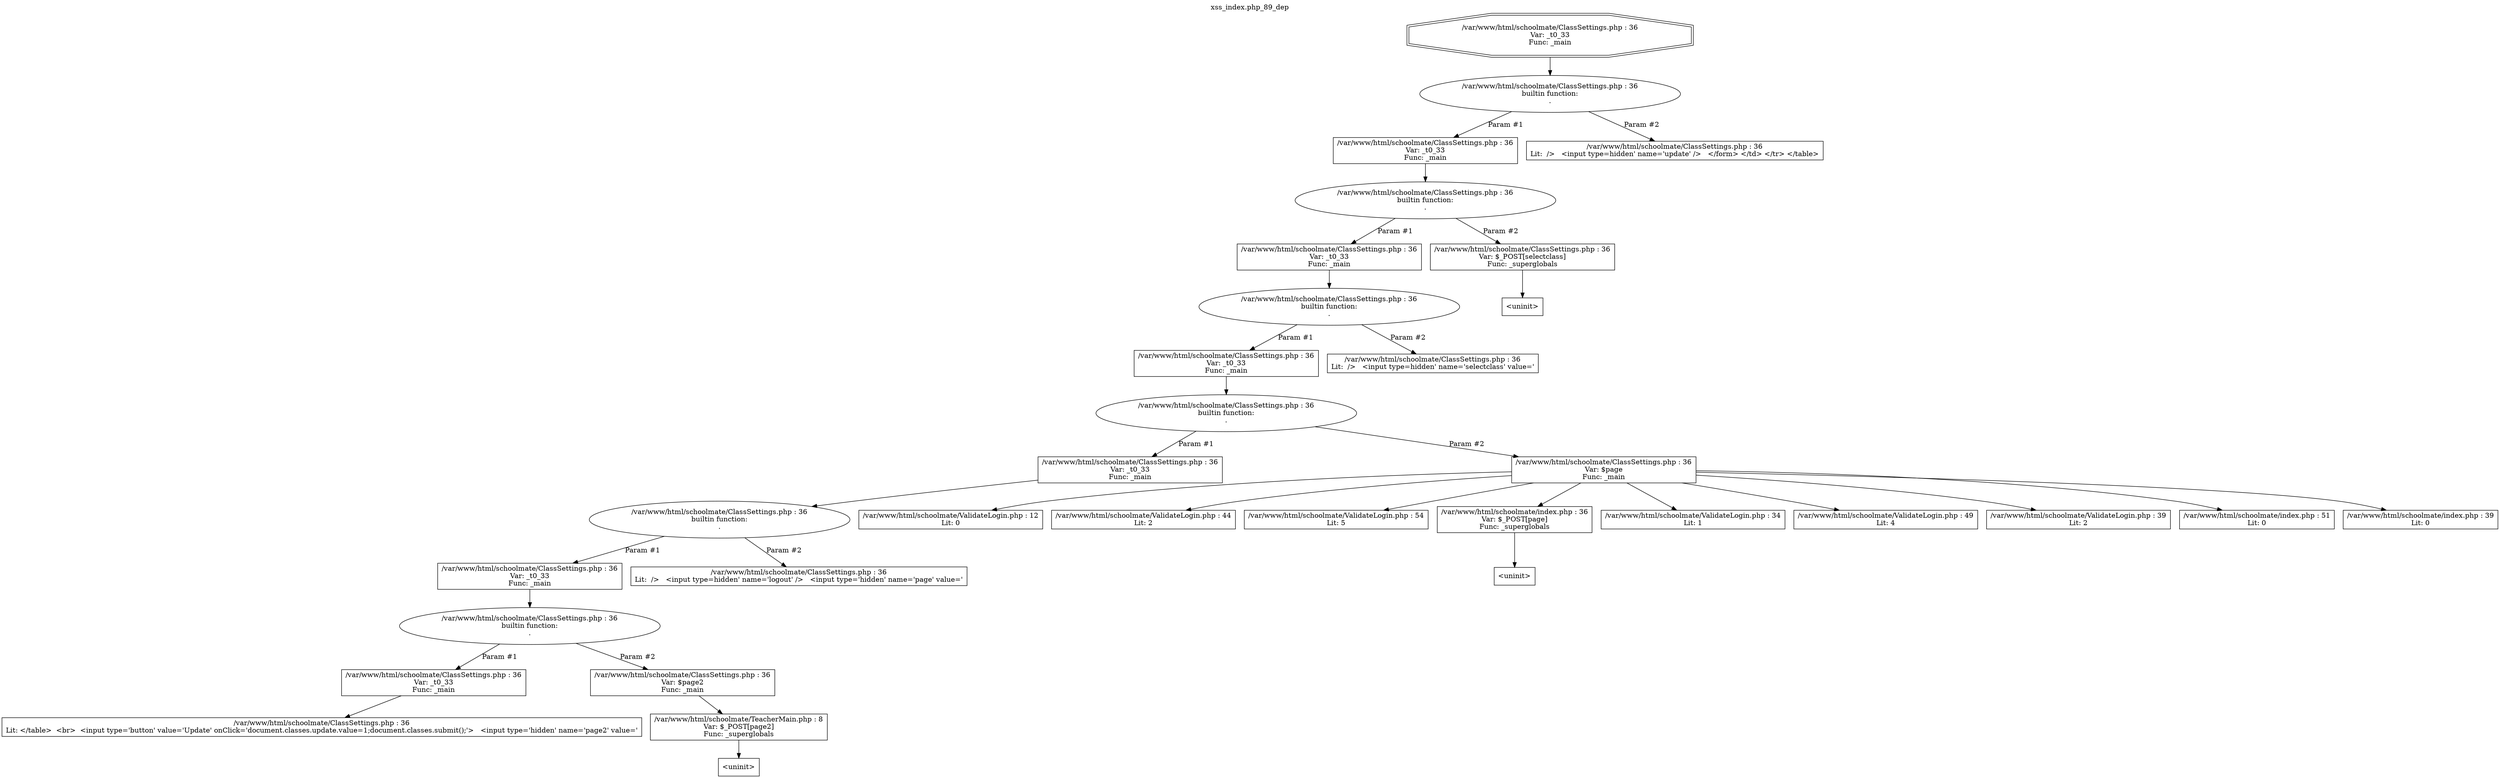 digraph cfg {
  label="xss_index.php_89_dep";
  labelloc=t;
  n1 [shape=doubleoctagon, label="/var/www/html/schoolmate/ClassSettings.php : 36\nVar: _t0_33\nFunc: _main\n"];
  n2 [shape=ellipse, label="/var/www/html/schoolmate/ClassSettings.php : 36\nbuiltin function:\n.\n"];
  n3 [shape=box, label="/var/www/html/schoolmate/ClassSettings.php : 36\nVar: _t0_33\nFunc: _main\n"];
  n4 [shape=ellipse, label="/var/www/html/schoolmate/ClassSettings.php : 36\nbuiltin function:\n.\n"];
  n5 [shape=box, label="/var/www/html/schoolmate/ClassSettings.php : 36\nVar: _t0_33\nFunc: _main\n"];
  n6 [shape=ellipse, label="/var/www/html/schoolmate/ClassSettings.php : 36\nbuiltin function:\n.\n"];
  n7 [shape=box, label="/var/www/html/schoolmate/ClassSettings.php : 36\nVar: _t0_33\nFunc: _main\n"];
  n8 [shape=ellipse, label="/var/www/html/schoolmate/ClassSettings.php : 36\nbuiltin function:\n.\n"];
  n9 [shape=box, label="/var/www/html/schoolmate/ClassSettings.php : 36\nVar: _t0_33\nFunc: _main\n"];
  n10 [shape=ellipse, label="/var/www/html/schoolmate/ClassSettings.php : 36\nbuiltin function:\n.\n"];
  n11 [shape=box, label="/var/www/html/schoolmate/ClassSettings.php : 36\nVar: _t0_33\nFunc: _main\n"];
  n12 [shape=ellipse, label="/var/www/html/schoolmate/ClassSettings.php : 36\nbuiltin function:\n.\n"];
  n13 [shape=box, label="/var/www/html/schoolmate/ClassSettings.php : 36\nVar: _t0_33\nFunc: _main\n"];
  n14 [shape=box, label="/var/www/html/schoolmate/ClassSettings.php : 36\nLit: </table>  <br>  <input type='button' value='Update' onClick='document.classes.update.value=1;document.classes.submit();'>   <input type='hidden' name='page2' value='\n"];
  n15 [shape=box, label="/var/www/html/schoolmate/ClassSettings.php : 36\nVar: $page2\nFunc: _main\n"];
  n16 [shape=box, label="/var/www/html/schoolmate/TeacherMain.php : 8\nVar: $_POST[page2]\nFunc: _superglobals\n"];
  n17 [shape=box, label="<uninit>"];
  n18 [shape=box, label="/var/www/html/schoolmate/ClassSettings.php : 36\nLit:  />   <input type=hidden' name='logout' />   <input type='hidden' name='page' value='\n"];
  n19 [shape=box, label="/var/www/html/schoolmate/ClassSettings.php : 36\nVar: $page\nFunc: _main\n"];
  n20 [shape=box, label="/var/www/html/schoolmate/ValidateLogin.php : 12\nLit: 0\n"];
  n21 [shape=box, label="/var/www/html/schoolmate/ValidateLogin.php : 44\nLit: 2\n"];
  n22 [shape=box, label="/var/www/html/schoolmate/ValidateLogin.php : 54\nLit: 5\n"];
  n23 [shape=box, label="/var/www/html/schoolmate/index.php : 36\nVar: $_POST[page]\nFunc: _superglobals\n"];
  n24 [shape=box, label="<uninit>"];
  n25 [shape=box, label="/var/www/html/schoolmate/ValidateLogin.php : 34\nLit: 1\n"];
  n26 [shape=box, label="/var/www/html/schoolmate/ValidateLogin.php : 49\nLit: 4\n"];
  n27 [shape=box, label="/var/www/html/schoolmate/ValidateLogin.php : 39\nLit: 2\n"];
  n28 [shape=box, label="/var/www/html/schoolmate/index.php : 51\nLit: 0\n"];
  n29 [shape=box, label="/var/www/html/schoolmate/index.php : 39\nLit: 0\n"];
  n30 [shape=box, label="/var/www/html/schoolmate/ClassSettings.php : 36\nLit:  />   <input type=hidden' name='selectclass' value='\n"];
  n31 [shape=box, label="/var/www/html/schoolmate/ClassSettings.php : 36\nVar: $_POST[selectclass]\nFunc: _superglobals\n"];
  n32 [shape=box, label="<uninit>"];
  n33 [shape=box, label="/var/www/html/schoolmate/ClassSettings.php : 36\nLit:  />   <input type=hidden' name='update' />   </form> </td> </tr> </table>\n"];
  n1 -> n2;
  n3 -> n4;
  n5 -> n6;
  n7 -> n8;
  n9 -> n10;
  n11 -> n12;
  n13 -> n14;
  n12 -> n13[label="Param #1"];
  n12 -> n15[label="Param #2"];
  n16 -> n17;
  n15 -> n16;
  n10 -> n11[label="Param #1"];
  n10 -> n18[label="Param #2"];
  n8 -> n9[label="Param #1"];
  n8 -> n19[label="Param #2"];
  n19 -> n20;
  n19 -> n21;
  n19 -> n22;
  n19 -> n23;
  n19 -> n25;
  n19 -> n26;
  n19 -> n27;
  n19 -> n28;
  n19 -> n29;
  n23 -> n24;
  n6 -> n7[label="Param #1"];
  n6 -> n30[label="Param #2"];
  n4 -> n5[label="Param #1"];
  n4 -> n31[label="Param #2"];
  n31 -> n32;
  n2 -> n3[label="Param #1"];
  n2 -> n33[label="Param #2"];
}
